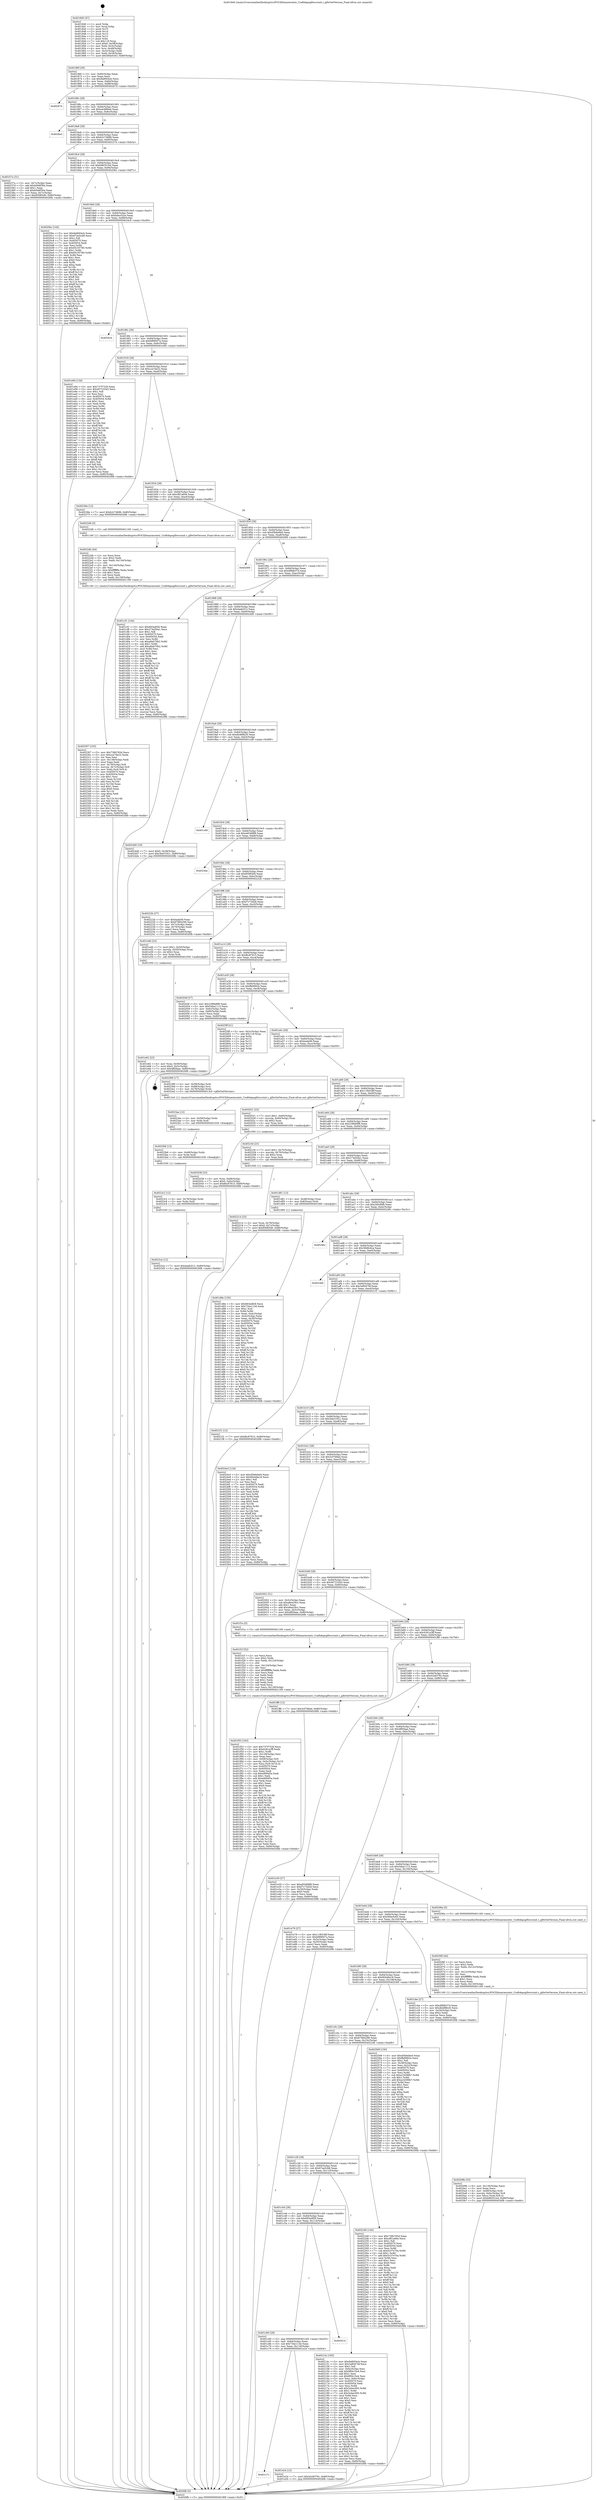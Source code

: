 digraph "0x401840" {
  label = "0x401840 (/mnt/c/Users/mathe/Desktop/tcc/POCII/binaries/extr_Craftdepsglfwsrcinit.c_glfwGetVersion_Final-ollvm.out::main(0))"
  labelloc = "t"
  node[shape=record]

  Entry [label="",width=0.3,height=0.3,shape=circle,fillcolor=black,style=filled]
  "0x40186f" [label="{
     0x40186f [29]\l
     | [instrs]\l
     &nbsp;&nbsp;0x40186f \<+3\>: mov -0x80(%rbp),%eax\l
     &nbsp;&nbsp;0x401872 \<+2\>: mov %eax,%ecx\l
     &nbsp;&nbsp;0x401874 \<+6\>: sub $0x9a8004cb,%ecx\l
     &nbsp;&nbsp;0x40187a \<+6\>: mov %eax,-0x84(%rbp)\l
     &nbsp;&nbsp;0x401880 \<+6\>: mov %ecx,-0x88(%rbp)\l
     &nbsp;&nbsp;0x401886 \<+6\>: je 000000000040267d \<main+0xe3d\>\l
  }"]
  "0x40267d" [label="{
     0x40267d\l
  }", style=dashed]
  "0x40188c" [label="{
     0x40188c [28]\l
     | [instrs]\l
     &nbsp;&nbsp;0x40188c \<+5\>: jmp 0000000000401891 \<main+0x51\>\l
     &nbsp;&nbsp;0x401891 \<+6\>: mov -0x84(%rbp),%eax\l
     &nbsp;&nbsp;0x401897 \<+5\>: sub $0xa4c886a4,%eax\l
     &nbsp;&nbsp;0x40189c \<+6\>: mov %eax,-0x8c(%rbp)\l
     &nbsp;&nbsp;0x4018a2 \<+6\>: je 00000000004026e3 \<main+0xea3\>\l
  }"]
  Exit [label="",width=0.3,height=0.3,shape=circle,fillcolor=black,style=filled,peripheries=2]
  "0x4026e3" [label="{
     0x4026e3\l
  }", style=dashed]
  "0x4018a8" [label="{
     0x4018a8 [28]\l
     | [instrs]\l
     &nbsp;&nbsp;0x4018a8 \<+5\>: jmp 00000000004018ad \<main+0x6d\>\l
     &nbsp;&nbsp;0x4018ad \<+6\>: mov -0x84(%rbp),%eax\l
     &nbsp;&nbsp;0x4018b3 \<+5\>: sub $0xb2c74686,%eax\l
     &nbsp;&nbsp;0x4018b8 \<+6\>: mov %eax,-0x90(%rbp)\l
     &nbsp;&nbsp;0x4018be \<+6\>: je 000000000040237a \<main+0xb3a\>\l
  }"]
  "0x4023ce" [label="{
     0x4023ce [12]\l
     | [instrs]\l
     &nbsp;&nbsp;0x4023ce \<+7\>: movl $0xdaafc012,-0x80(%rbp)\l
     &nbsp;&nbsp;0x4023d5 \<+5\>: jmp 00000000004026fb \<main+0xebb\>\l
  }"]
  "0x40237a" [label="{
     0x40237a [31]\l
     | [instrs]\l
     &nbsp;&nbsp;0x40237a \<+3\>: mov -0x7c(%rbp),%eax\l
     &nbsp;&nbsp;0x40237d \<+5\>: add $0xb948f30a,%eax\l
     &nbsp;&nbsp;0x402382 \<+3\>: add $0x1,%eax\l
     &nbsp;&nbsp;0x402385 \<+5\>: sub $0xb948f30a,%eax\l
     &nbsp;&nbsp;0x40238a \<+3\>: mov %eax,-0x7c(%rbp)\l
     &nbsp;&nbsp;0x40238d \<+7\>: movl $0xf05f65d0,-0x80(%rbp)\l
     &nbsp;&nbsp;0x402394 \<+5\>: jmp 00000000004026fb \<main+0xebb\>\l
  }"]
  "0x4018c4" [label="{
     0x4018c4 [28]\l
     | [instrs]\l
     &nbsp;&nbsp;0x4018c4 \<+5\>: jmp 00000000004018c9 \<main+0x89\>\l
     &nbsp;&nbsp;0x4018c9 \<+6\>: mov -0x84(%rbp),%eax\l
     &nbsp;&nbsp;0x4018cf \<+5\>: sub $0xb96551b4,%eax\l
     &nbsp;&nbsp;0x4018d4 \<+6\>: mov %eax,-0x94(%rbp)\l
     &nbsp;&nbsp;0x4018da \<+6\>: je 00000000004020bc \<main+0x87c\>\l
  }"]
  "0x4023c2" [label="{
     0x4023c2 [12]\l
     | [instrs]\l
     &nbsp;&nbsp;0x4023c2 \<+4\>: mov -0x78(%rbp),%rdx\l
     &nbsp;&nbsp;0x4023c6 \<+3\>: mov %rdx,%rdi\l
     &nbsp;&nbsp;0x4023c9 \<+5\>: call 0000000000401030 \<free@plt\>\l
     | [calls]\l
     &nbsp;&nbsp;0x401030 \{1\} (unknown)\l
  }"]
  "0x4020bc" [label="{
     0x4020bc [144]\l
     | [instrs]\l
     &nbsp;&nbsp;0x4020bc \<+5\>: mov $0x9a8004cb,%eax\l
     &nbsp;&nbsp;0x4020c1 \<+5\>: mov $0x67ae5cb8,%ecx\l
     &nbsp;&nbsp;0x4020c6 \<+2\>: mov $0x1,%dl\l
     &nbsp;&nbsp;0x4020c8 \<+7\>: mov 0x405070,%esi\l
     &nbsp;&nbsp;0x4020cf \<+7\>: mov 0x405054,%edi\l
     &nbsp;&nbsp;0x4020d6 \<+3\>: mov %esi,%r8d\l
     &nbsp;&nbsp;0x4020d9 \<+7\>: sub $0x65c35780,%r8d\l
     &nbsp;&nbsp;0x4020e0 \<+4\>: sub $0x1,%r8d\l
     &nbsp;&nbsp;0x4020e4 \<+7\>: add $0x65c35780,%r8d\l
     &nbsp;&nbsp;0x4020eb \<+4\>: imul %r8d,%esi\l
     &nbsp;&nbsp;0x4020ef \<+3\>: and $0x1,%esi\l
     &nbsp;&nbsp;0x4020f2 \<+3\>: cmp $0x0,%esi\l
     &nbsp;&nbsp;0x4020f5 \<+4\>: sete %r9b\l
     &nbsp;&nbsp;0x4020f9 \<+3\>: cmp $0xa,%edi\l
     &nbsp;&nbsp;0x4020fc \<+4\>: setl %r10b\l
     &nbsp;&nbsp;0x402100 \<+3\>: mov %r9b,%r11b\l
     &nbsp;&nbsp;0x402103 \<+4\>: xor $0xff,%r11b\l
     &nbsp;&nbsp;0x402107 \<+3\>: mov %r10b,%bl\l
     &nbsp;&nbsp;0x40210a \<+3\>: xor $0xff,%bl\l
     &nbsp;&nbsp;0x40210d \<+3\>: xor $0x1,%dl\l
     &nbsp;&nbsp;0x402110 \<+3\>: mov %r11b,%r14b\l
     &nbsp;&nbsp;0x402113 \<+4\>: and $0xff,%r14b\l
     &nbsp;&nbsp;0x402117 \<+3\>: and %dl,%r9b\l
     &nbsp;&nbsp;0x40211a \<+3\>: mov %bl,%r15b\l
     &nbsp;&nbsp;0x40211d \<+4\>: and $0xff,%r15b\l
     &nbsp;&nbsp;0x402121 \<+3\>: and %dl,%r10b\l
     &nbsp;&nbsp;0x402124 \<+3\>: or %r9b,%r14b\l
     &nbsp;&nbsp;0x402127 \<+3\>: or %r10b,%r15b\l
     &nbsp;&nbsp;0x40212a \<+3\>: xor %r15b,%r14b\l
     &nbsp;&nbsp;0x40212d \<+3\>: or %bl,%r11b\l
     &nbsp;&nbsp;0x402130 \<+4\>: xor $0xff,%r11b\l
     &nbsp;&nbsp;0x402134 \<+3\>: or $0x1,%dl\l
     &nbsp;&nbsp;0x402137 \<+3\>: and %dl,%r11b\l
     &nbsp;&nbsp;0x40213a \<+3\>: or %r11b,%r14b\l
     &nbsp;&nbsp;0x40213d \<+4\>: test $0x1,%r14b\l
     &nbsp;&nbsp;0x402141 \<+3\>: cmovne %ecx,%eax\l
     &nbsp;&nbsp;0x402144 \<+3\>: mov %eax,-0x80(%rbp)\l
     &nbsp;&nbsp;0x402147 \<+5\>: jmp 00000000004026fb \<main+0xebb\>\l
  }"]
  "0x4018e0" [label="{
     0x4018e0 [28]\l
     | [instrs]\l
     &nbsp;&nbsp;0x4018e0 \<+5\>: jmp 00000000004018e5 \<main+0xa5\>\l
     &nbsp;&nbsp;0x4018e5 \<+6\>: mov -0x84(%rbp),%eax\l
     &nbsp;&nbsp;0x4018eb \<+5\>: sub $0xbdec02ce,%eax\l
     &nbsp;&nbsp;0x4018f0 \<+6\>: mov %eax,-0x98(%rbp)\l
     &nbsp;&nbsp;0x4018f6 \<+6\>: je 00000000004024c4 \<main+0xc84\>\l
  }"]
  "0x4023b6" [label="{
     0x4023b6 [12]\l
     | [instrs]\l
     &nbsp;&nbsp;0x4023b6 \<+4\>: mov -0x68(%rbp),%rdx\l
     &nbsp;&nbsp;0x4023ba \<+3\>: mov %rdx,%rdi\l
     &nbsp;&nbsp;0x4023bd \<+5\>: call 0000000000401030 \<free@plt\>\l
     | [calls]\l
     &nbsp;&nbsp;0x401030 \{1\} (unknown)\l
  }"]
  "0x4024c4" [label="{
     0x4024c4\l
  }", style=dashed]
  "0x4018fc" [label="{
     0x4018fc [28]\l
     | [instrs]\l
     &nbsp;&nbsp;0x4018fc \<+5\>: jmp 0000000000401901 \<main+0xc1\>\l
     &nbsp;&nbsp;0x401901 \<+6\>: mov -0x84(%rbp),%eax\l
     &nbsp;&nbsp;0x401907 \<+5\>: sub $0xbf99007a,%eax\l
     &nbsp;&nbsp;0x40190c \<+6\>: mov %eax,-0x9c(%rbp)\l
     &nbsp;&nbsp;0x401912 \<+6\>: je 0000000000401e94 \<main+0x654\>\l
  }"]
  "0x4023aa" [label="{
     0x4023aa [12]\l
     | [instrs]\l
     &nbsp;&nbsp;0x4023aa \<+4\>: mov -0x58(%rbp),%rdx\l
     &nbsp;&nbsp;0x4023ae \<+3\>: mov %rdx,%rdi\l
     &nbsp;&nbsp;0x4023b1 \<+5\>: call 0000000000401030 \<free@plt\>\l
     | [calls]\l
     &nbsp;&nbsp;0x401030 \{1\} (unknown)\l
  }"]
  "0x401e94" [label="{
     0x401e94 [134]\l
     | [instrs]\l
     &nbsp;&nbsp;0x401e94 \<+5\>: mov $0x737f7329,%eax\l
     &nbsp;&nbsp;0x401e99 \<+5\>: mov $0x40723343,%ecx\l
     &nbsp;&nbsp;0x401e9e \<+2\>: mov $0x1,%dl\l
     &nbsp;&nbsp;0x401ea0 \<+2\>: xor %esi,%esi\l
     &nbsp;&nbsp;0x401ea2 \<+7\>: mov 0x405070,%edi\l
     &nbsp;&nbsp;0x401ea9 \<+8\>: mov 0x405054,%r8d\l
     &nbsp;&nbsp;0x401eb1 \<+3\>: sub $0x1,%esi\l
     &nbsp;&nbsp;0x401eb4 \<+3\>: mov %edi,%r9d\l
     &nbsp;&nbsp;0x401eb7 \<+3\>: add %esi,%r9d\l
     &nbsp;&nbsp;0x401eba \<+4\>: imul %r9d,%edi\l
     &nbsp;&nbsp;0x401ebe \<+3\>: and $0x1,%edi\l
     &nbsp;&nbsp;0x401ec1 \<+3\>: cmp $0x0,%edi\l
     &nbsp;&nbsp;0x401ec4 \<+4\>: sete %r10b\l
     &nbsp;&nbsp;0x401ec8 \<+4\>: cmp $0xa,%r8d\l
     &nbsp;&nbsp;0x401ecc \<+4\>: setl %r11b\l
     &nbsp;&nbsp;0x401ed0 \<+3\>: mov %r10b,%bl\l
     &nbsp;&nbsp;0x401ed3 \<+3\>: xor $0xff,%bl\l
     &nbsp;&nbsp;0x401ed6 \<+3\>: mov %r11b,%r14b\l
     &nbsp;&nbsp;0x401ed9 \<+4\>: xor $0xff,%r14b\l
     &nbsp;&nbsp;0x401edd \<+3\>: xor $0x1,%dl\l
     &nbsp;&nbsp;0x401ee0 \<+3\>: mov %bl,%r15b\l
     &nbsp;&nbsp;0x401ee3 \<+4\>: and $0xff,%r15b\l
     &nbsp;&nbsp;0x401ee7 \<+3\>: and %dl,%r10b\l
     &nbsp;&nbsp;0x401eea \<+3\>: mov %r14b,%r12b\l
     &nbsp;&nbsp;0x401eed \<+4\>: and $0xff,%r12b\l
     &nbsp;&nbsp;0x401ef1 \<+3\>: and %dl,%r11b\l
     &nbsp;&nbsp;0x401ef4 \<+3\>: or %r10b,%r15b\l
     &nbsp;&nbsp;0x401ef7 \<+3\>: or %r11b,%r12b\l
     &nbsp;&nbsp;0x401efa \<+3\>: xor %r12b,%r15b\l
     &nbsp;&nbsp;0x401efd \<+3\>: or %r14b,%bl\l
     &nbsp;&nbsp;0x401f00 \<+3\>: xor $0xff,%bl\l
     &nbsp;&nbsp;0x401f03 \<+3\>: or $0x1,%dl\l
     &nbsp;&nbsp;0x401f06 \<+2\>: and %dl,%bl\l
     &nbsp;&nbsp;0x401f08 \<+3\>: or %bl,%r15b\l
     &nbsp;&nbsp;0x401f0b \<+4\>: test $0x1,%r15b\l
     &nbsp;&nbsp;0x401f0f \<+3\>: cmovne %ecx,%eax\l
     &nbsp;&nbsp;0x401f12 \<+3\>: mov %eax,-0x80(%rbp)\l
     &nbsp;&nbsp;0x401f15 \<+5\>: jmp 00000000004026fb \<main+0xebb\>\l
  }"]
  "0x401918" [label="{
     0x401918 [28]\l
     | [instrs]\l
     &nbsp;&nbsp;0x401918 \<+5\>: jmp 000000000040191d \<main+0xdd\>\l
     &nbsp;&nbsp;0x40191d \<+6\>: mov -0x84(%rbp),%eax\l
     &nbsp;&nbsp;0x401923 \<+5\>: sub $0xcca7de22,%eax\l
     &nbsp;&nbsp;0x401928 \<+6\>: mov %eax,-0xa0(%rbp)\l
     &nbsp;&nbsp;0x40192e \<+6\>: je 000000000040236e \<main+0xb2e\>\l
  }"]
  "0x402307" [label="{
     0x402307 [103]\l
     | [instrs]\l
     &nbsp;&nbsp;0x402307 \<+5\>: mov $0x738b765d,%ecx\l
     &nbsp;&nbsp;0x40230c \<+5\>: mov $0xcca7de22,%edx\l
     &nbsp;&nbsp;0x402311 \<+2\>: xor %esi,%esi\l
     &nbsp;&nbsp;0x402313 \<+6\>: mov -0x138(%rbp),%edi\l
     &nbsp;&nbsp;0x402319 \<+3\>: imul %eax,%edi\l
     &nbsp;&nbsp;0x40231c \<+4\>: mov -0x78(%rbp),%r8\l
     &nbsp;&nbsp;0x402320 \<+4\>: movslq -0x7c(%rbp),%r9\l
     &nbsp;&nbsp;0x402324 \<+4\>: mov %edi,(%r8,%r9,4)\l
     &nbsp;&nbsp;0x402328 \<+7\>: mov 0x405070,%eax\l
     &nbsp;&nbsp;0x40232f \<+7\>: mov 0x405054,%edi\l
     &nbsp;&nbsp;0x402336 \<+3\>: sub $0x1,%esi\l
     &nbsp;&nbsp;0x402339 \<+3\>: mov %eax,%r10d\l
     &nbsp;&nbsp;0x40233c \<+3\>: add %esi,%r10d\l
     &nbsp;&nbsp;0x40233f \<+4\>: imul %r10d,%eax\l
     &nbsp;&nbsp;0x402343 \<+3\>: and $0x1,%eax\l
     &nbsp;&nbsp;0x402346 \<+3\>: cmp $0x0,%eax\l
     &nbsp;&nbsp;0x402349 \<+4\>: sete %r11b\l
     &nbsp;&nbsp;0x40234d \<+3\>: cmp $0xa,%edi\l
     &nbsp;&nbsp;0x402350 \<+3\>: setl %bl\l
     &nbsp;&nbsp;0x402353 \<+3\>: mov %r11b,%r14b\l
     &nbsp;&nbsp;0x402356 \<+3\>: and %bl,%r14b\l
     &nbsp;&nbsp;0x402359 \<+3\>: xor %bl,%r11b\l
     &nbsp;&nbsp;0x40235c \<+3\>: or %r11b,%r14b\l
     &nbsp;&nbsp;0x40235f \<+4\>: test $0x1,%r14b\l
     &nbsp;&nbsp;0x402363 \<+3\>: cmovne %edx,%ecx\l
     &nbsp;&nbsp;0x402366 \<+3\>: mov %ecx,-0x80(%rbp)\l
     &nbsp;&nbsp;0x402369 \<+5\>: jmp 00000000004026fb \<main+0xebb\>\l
  }"]
  "0x40236e" [label="{
     0x40236e [12]\l
     | [instrs]\l
     &nbsp;&nbsp;0x40236e \<+7\>: movl $0xb2c74686,-0x80(%rbp)\l
     &nbsp;&nbsp;0x402375 \<+5\>: jmp 00000000004026fb \<main+0xebb\>\l
  }"]
  "0x401934" [label="{
     0x401934 [28]\l
     | [instrs]\l
     &nbsp;&nbsp;0x401934 \<+5\>: jmp 0000000000401939 \<main+0xf9\>\l
     &nbsp;&nbsp;0x401939 \<+6\>: mov -0x84(%rbp),%eax\l
     &nbsp;&nbsp;0x40193f \<+5\>: sub $0xcf81e80e,%eax\l
     &nbsp;&nbsp;0x401944 \<+6\>: mov %eax,-0xa4(%rbp)\l
     &nbsp;&nbsp;0x40194a \<+6\>: je 00000000004022d6 \<main+0xa96\>\l
  }"]
  "0x4022db" [label="{
     0x4022db [44]\l
     | [instrs]\l
     &nbsp;&nbsp;0x4022db \<+2\>: xor %ecx,%ecx\l
     &nbsp;&nbsp;0x4022dd \<+5\>: mov $0x2,%edx\l
     &nbsp;&nbsp;0x4022e2 \<+6\>: mov %edx,-0x134(%rbp)\l
     &nbsp;&nbsp;0x4022e8 \<+1\>: cltd\l
     &nbsp;&nbsp;0x4022e9 \<+6\>: mov -0x134(%rbp),%esi\l
     &nbsp;&nbsp;0x4022ef \<+2\>: idiv %esi\l
     &nbsp;&nbsp;0x4022f1 \<+6\>: imul $0xfffffffe,%edx,%edx\l
     &nbsp;&nbsp;0x4022f7 \<+3\>: sub $0x1,%ecx\l
     &nbsp;&nbsp;0x4022fa \<+2\>: sub %ecx,%edx\l
     &nbsp;&nbsp;0x4022fc \<+6\>: mov %edx,-0x138(%rbp)\l
     &nbsp;&nbsp;0x402302 \<+5\>: call 0000000000401160 \<next_i\>\l
     | [calls]\l
     &nbsp;&nbsp;0x401160 \{1\} (/mnt/c/Users/mathe/Desktop/tcc/POCII/binaries/extr_Craftdepsglfwsrcinit.c_glfwGetVersion_Final-ollvm.out::next_i)\l
  }"]
  "0x4022d6" [label="{
     0x4022d6 [5]\l
     | [instrs]\l
     &nbsp;&nbsp;0x4022d6 \<+5\>: call 0000000000401160 \<next_i\>\l
     | [calls]\l
     &nbsp;&nbsp;0x401160 \{1\} (/mnt/c/Users/mathe/Desktop/tcc/POCII/binaries/extr_Craftdepsglfwsrcinit.c_glfwGetVersion_Final-ollvm.out::next_i)\l
  }"]
  "0x401950" [label="{
     0x401950 [28]\l
     | [instrs]\l
     &nbsp;&nbsp;0x401950 \<+5\>: jmp 0000000000401955 \<main+0x115\>\l
     &nbsp;&nbsp;0x401955 \<+6\>: mov -0x84(%rbp),%eax\l
     &nbsp;&nbsp;0x40195b \<+5\>: sub $0xd5b6d4e0,%eax\l
     &nbsp;&nbsp;0x401960 \<+6\>: mov %eax,-0xa8(%rbp)\l
     &nbsp;&nbsp;0x401966 \<+6\>: je 00000000004026f4 \<main+0xeb4\>\l
  }"]
  "0x402214" [label="{
     0x402214 [23]\l
     | [instrs]\l
     &nbsp;&nbsp;0x402214 \<+4\>: mov %rax,-0x78(%rbp)\l
     &nbsp;&nbsp;0x402218 \<+7\>: movl $0x0,-0x7c(%rbp)\l
     &nbsp;&nbsp;0x40221f \<+7\>: movl $0xf05f65d0,-0x80(%rbp)\l
     &nbsp;&nbsp;0x402226 \<+5\>: jmp 00000000004026fb \<main+0xebb\>\l
  }"]
  "0x4026f4" [label="{
     0x4026f4\l
  }", style=dashed]
  "0x40196c" [label="{
     0x40196c [28]\l
     | [instrs]\l
     &nbsp;&nbsp;0x40196c \<+5\>: jmp 0000000000401971 \<main+0x131\>\l
     &nbsp;&nbsp;0x401971 \<+6\>: mov -0x84(%rbp),%eax\l
     &nbsp;&nbsp;0x401977 \<+5\>: sub $0xd9fdb37d,%eax\l
     &nbsp;&nbsp;0x40197c \<+6\>: mov %eax,-0xac(%rbp)\l
     &nbsp;&nbsp;0x401982 \<+6\>: je 0000000000401cf1 \<main+0x4b1\>\l
  }"]
  "0x40209b" [label="{
     0x40209b [33]\l
     | [instrs]\l
     &nbsp;&nbsp;0x40209b \<+6\>: mov -0x130(%rbp),%ecx\l
     &nbsp;&nbsp;0x4020a1 \<+3\>: imul %eax,%ecx\l
     &nbsp;&nbsp;0x4020a4 \<+4\>: mov -0x68(%rbp),%rdi\l
     &nbsp;&nbsp;0x4020a8 \<+4\>: movslq -0x6c(%rbp),%r8\l
     &nbsp;&nbsp;0x4020ac \<+4\>: mov %ecx,(%rdi,%r8,4)\l
     &nbsp;&nbsp;0x4020b0 \<+7\>: movl $0xb96551b4,-0x80(%rbp)\l
     &nbsp;&nbsp;0x4020b7 \<+5\>: jmp 00000000004026fb \<main+0xebb\>\l
  }"]
  "0x401cf1" [label="{
     0x401cf1 [144]\l
     | [instrs]\l
     &nbsp;&nbsp;0x401cf1 \<+5\>: mov $0x683edf28,%eax\l
     &nbsp;&nbsp;0x401cf6 \<+5\>: mov $0x274d30a1,%ecx\l
     &nbsp;&nbsp;0x401cfb \<+2\>: mov $0x1,%dl\l
     &nbsp;&nbsp;0x401cfd \<+7\>: mov 0x405070,%esi\l
     &nbsp;&nbsp;0x401d04 \<+7\>: mov 0x405054,%edi\l
     &nbsp;&nbsp;0x401d0b \<+3\>: mov %esi,%r8d\l
     &nbsp;&nbsp;0x401d0e \<+7\>: sub $0xa6eb70b2,%r8d\l
     &nbsp;&nbsp;0x401d15 \<+4\>: sub $0x1,%r8d\l
     &nbsp;&nbsp;0x401d19 \<+7\>: add $0xa6eb70b2,%r8d\l
     &nbsp;&nbsp;0x401d20 \<+4\>: imul %r8d,%esi\l
     &nbsp;&nbsp;0x401d24 \<+3\>: and $0x1,%esi\l
     &nbsp;&nbsp;0x401d27 \<+3\>: cmp $0x0,%esi\l
     &nbsp;&nbsp;0x401d2a \<+4\>: sete %r9b\l
     &nbsp;&nbsp;0x401d2e \<+3\>: cmp $0xa,%edi\l
     &nbsp;&nbsp;0x401d31 \<+4\>: setl %r10b\l
     &nbsp;&nbsp;0x401d35 \<+3\>: mov %r9b,%r11b\l
     &nbsp;&nbsp;0x401d38 \<+4\>: xor $0xff,%r11b\l
     &nbsp;&nbsp;0x401d3c \<+3\>: mov %r10b,%bl\l
     &nbsp;&nbsp;0x401d3f \<+3\>: xor $0xff,%bl\l
     &nbsp;&nbsp;0x401d42 \<+3\>: xor $0x1,%dl\l
     &nbsp;&nbsp;0x401d45 \<+3\>: mov %r11b,%r14b\l
     &nbsp;&nbsp;0x401d48 \<+4\>: and $0xff,%r14b\l
     &nbsp;&nbsp;0x401d4c \<+3\>: and %dl,%r9b\l
     &nbsp;&nbsp;0x401d4f \<+3\>: mov %bl,%r15b\l
     &nbsp;&nbsp;0x401d52 \<+4\>: and $0xff,%r15b\l
     &nbsp;&nbsp;0x401d56 \<+3\>: and %dl,%r10b\l
     &nbsp;&nbsp;0x401d59 \<+3\>: or %r9b,%r14b\l
     &nbsp;&nbsp;0x401d5c \<+3\>: or %r10b,%r15b\l
     &nbsp;&nbsp;0x401d5f \<+3\>: xor %r15b,%r14b\l
     &nbsp;&nbsp;0x401d62 \<+3\>: or %bl,%r11b\l
     &nbsp;&nbsp;0x401d65 \<+4\>: xor $0xff,%r11b\l
     &nbsp;&nbsp;0x401d69 \<+3\>: or $0x1,%dl\l
     &nbsp;&nbsp;0x401d6c \<+3\>: and %dl,%r11b\l
     &nbsp;&nbsp;0x401d6f \<+3\>: or %r11b,%r14b\l
     &nbsp;&nbsp;0x401d72 \<+4\>: test $0x1,%r14b\l
     &nbsp;&nbsp;0x401d76 \<+3\>: cmovne %ecx,%eax\l
     &nbsp;&nbsp;0x401d79 \<+3\>: mov %eax,-0x80(%rbp)\l
     &nbsp;&nbsp;0x401d7c \<+5\>: jmp 00000000004026fb \<main+0xebb\>\l
  }"]
  "0x401988" [label="{
     0x401988 [28]\l
     | [instrs]\l
     &nbsp;&nbsp;0x401988 \<+5\>: jmp 000000000040198d \<main+0x14d\>\l
     &nbsp;&nbsp;0x40198d \<+6\>: mov -0x84(%rbp),%eax\l
     &nbsp;&nbsp;0x401993 \<+5\>: sub $0xdaafc012,%eax\l
     &nbsp;&nbsp;0x401998 \<+6\>: mov %eax,-0xb0(%rbp)\l
     &nbsp;&nbsp;0x40199e \<+6\>: je 00000000004024d0 \<main+0xc90\>\l
  }"]
  "0x40206f" [label="{
     0x40206f [44]\l
     | [instrs]\l
     &nbsp;&nbsp;0x40206f \<+2\>: xor %ecx,%ecx\l
     &nbsp;&nbsp;0x402071 \<+5\>: mov $0x2,%edx\l
     &nbsp;&nbsp;0x402076 \<+6\>: mov %edx,-0x12c(%rbp)\l
     &nbsp;&nbsp;0x40207c \<+1\>: cltd\l
     &nbsp;&nbsp;0x40207d \<+6\>: mov -0x12c(%rbp),%esi\l
     &nbsp;&nbsp;0x402083 \<+2\>: idiv %esi\l
     &nbsp;&nbsp;0x402085 \<+6\>: imul $0xfffffffe,%edx,%edx\l
     &nbsp;&nbsp;0x40208b \<+3\>: sub $0x1,%ecx\l
     &nbsp;&nbsp;0x40208e \<+2\>: sub %ecx,%edx\l
     &nbsp;&nbsp;0x402090 \<+6\>: mov %edx,-0x130(%rbp)\l
     &nbsp;&nbsp;0x402096 \<+5\>: call 0000000000401160 \<next_i\>\l
     | [calls]\l
     &nbsp;&nbsp;0x401160 \{1\} (/mnt/c/Users/mathe/Desktop/tcc/POCII/binaries/extr_Craftdepsglfwsrcinit.c_glfwGetVersion_Final-ollvm.out::next_i)\l
  }"]
  "0x4024d0" [label="{
     0x4024d0 [19]\l
     | [instrs]\l
     &nbsp;&nbsp;0x4024d0 \<+7\>: movl $0x0,-0x38(%rbp)\l
     &nbsp;&nbsp;0x4024d7 \<+7\>: movl $0x3be51921,-0x80(%rbp)\l
     &nbsp;&nbsp;0x4024de \<+5\>: jmp 00000000004026fb \<main+0xebb\>\l
  }"]
  "0x4019a4" [label="{
     0x4019a4 [28]\l
     | [instrs]\l
     &nbsp;&nbsp;0x4019a4 \<+5\>: jmp 00000000004019a9 \<main+0x169\>\l
     &nbsp;&nbsp;0x4019a9 \<+6\>: mov -0x84(%rbp),%eax\l
     &nbsp;&nbsp;0x4019af \<+5\>: sub $0xdb488b20,%eax\l
     &nbsp;&nbsp;0x4019b4 \<+6\>: mov %eax,-0xb4(%rbp)\l
     &nbsp;&nbsp;0x4019ba \<+6\>: je 0000000000401cd9 \<main+0x499\>\l
  }"]
  "0x402038" [label="{
     0x402038 [23]\l
     | [instrs]\l
     &nbsp;&nbsp;0x402038 \<+4\>: mov %rax,-0x68(%rbp)\l
     &nbsp;&nbsp;0x40203c \<+7\>: movl $0x0,-0x6c(%rbp)\l
     &nbsp;&nbsp;0x402043 \<+7\>: movl $0xfbc87815,-0x80(%rbp)\l
     &nbsp;&nbsp;0x40204a \<+5\>: jmp 00000000004026fb \<main+0xebb\>\l
  }"]
  "0x401cd9" [label="{
     0x401cd9\l
  }", style=dashed]
  "0x4019c0" [label="{
     0x4019c0 [28]\l
     | [instrs]\l
     &nbsp;&nbsp;0x4019c0 \<+5\>: jmp 00000000004019c5 \<main+0x185\>\l
     &nbsp;&nbsp;0x4019c5 \<+6\>: mov -0x84(%rbp),%eax\l
     &nbsp;&nbsp;0x4019cb \<+5\>: sub $0xe65488f9,%eax\l
     &nbsp;&nbsp;0x4019d0 \<+6\>: mov %eax,-0xb8(%rbp)\l
     &nbsp;&nbsp;0x4019d6 \<+6\>: je 00000000004023da \<main+0xb9a\>\l
  }"]
  "0x401f53" [label="{
     0x401f53 [163]\l
     | [instrs]\l
     &nbsp;&nbsp;0x401f53 \<+5\>: mov $0x737f7329,%ecx\l
     &nbsp;&nbsp;0x401f58 \<+5\>: mov $0x4281a3ff,%edx\l
     &nbsp;&nbsp;0x401f5d \<+3\>: mov $0x1,%r8b\l
     &nbsp;&nbsp;0x401f60 \<+6\>: mov -0x128(%rbp),%esi\l
     &nbsp;&nbsp;0x401f66 \<+3\>: imul %eax,%esi\l
     &nbsp;&nbsp;0x401f69 \<+4\>: mov -0x58(%rbp),%r9\l
     &nbsp;&nbsp;0x401f6d \<+4\>: movslq -0x5c(%rbp),%r10\l
     &nbsp;&nbsp;0x401f71 \<+4\>: mov %esi,(%r9,%r10,4)\l
     &nbsp;&nbsp;0x401f75 \<+7\>: mov 0x405070,%eax\l
     &nbsp;&nbsp;0x401f7c \<+7\>: mov 0x405054,%esi\l
     &nbsp;&nbsp;0x401f83 \<+2\>: mov %eax,%edi\l
     &nbsp;&nbsp;0x401f85 \<+6\>: sub $0xe909d5a,%edi\l
     &nbsp;&nbsp;0x401f8b \<+3\>: sub $0x1,%edi\l
     &nbsp;&nbsp;0x401f8e \<+6\>: add $0xe909d5a,%edi\l
     &nbsp;&nbsp;0x401f94 \<+3\>: imul %edi,%eax\l
     &nbsp;&nbsp;0x401f97 \<+3\>: and $0x1,%eax\l
     &nbsp;&nbsp;0x401f9a \<+3\>: cmp $0x0,%eax\l
     &nbsp;&nbsp;0x401f9d \<+4\>: sete %r11b\l
     &nbsp;&nbsp;0x401fa1 \<+3\>: cmp $0xa,%esi\l
     &nbsp;&nbsp;0x401fa4 \<+3\>: setl %bl\l
     &nbsp;&nbsp;0x401fa7 \<+3\>: mov %r11b,%r14b\l
     &nbsp;&nbsp;0x401faa \<+4\>: xor $0xff,%r14b\l
     &nbsp;&nbsp;0x401fae \<+3\>: mov %bl,%r15b\l
     &nbsp;&nbsp;0x401fb1 \<+4\>: xor $0xff,%r15b\l
     &nbsp;&nbsp;0x401fb5 \<+4\>: xor $0x1,%r8b\l
     &nbsp;&nbsp;0x401fb9 \<+3\>: mov %r14b,%r12b\l
     &nbsp;&nbsp;0x401fbc \<+4\>: and $0xff,%r12b\l
     &nbsp;&nbsp;0x401fc0 \<+3\>: and %r8b,%r11b\l
     &nbsp;&nbsp;0x401fc3 \<+3\>: mov %r15b,%r13b\l
     &nbsp;&nbsp;0x401fc6 \<+4\>: and $0xff,%r13b\l
     &nbsp;&nbsp;0x401fca \<+3\>: and %r8b,%bl\l
     &nbsp;&nbsp;0x401fcd \<+3\>: or %r11b,%r12b\l
     &nbsp;&nbsp;0x401fd0 \<+3\>: or %bl,%r13b\l
     &nbsp;&nbsp;0x401fd3 \<+3\>: xor %r13b,%r12b\l
     &nbsp;&nbsp;0x401fd6 \<+3\>: or %r15b,%r14b\l
     &nbsp;&nbsp;0x401fd9 \<+4\>: xor $0xff,%r14b\l
     &nbsp;&nbsp;0x401fdd \<+4\>: or $0x1,%r8b\l
     &nbsp;&nbsp;0x401fe1 \<+3\>: and %r8b,%r14b\l
     &nbsp;&nbsp;0x401fe4 \<+3\>: or %r14b,%r12b\l
     &nbsp;&nbsp;0x401fe7 \<+4\>: test $0x1,%r12b\l
     &nbsp;&nbsp;0x401feb \<+3\>: cmovne %edx,%ecx\l
     &nbsp;&nbsp;0x401fee \<+3\>: mov %ecx,-0x80(%rbp)\l
     &nbsp;&nbsp;0x401ff1 \<+5\>: jmp 00000000004026fb \<main+0xebb\>\l
  }"]
  "0x4023da" [label="{
     0x4023da\l
  }", style=dashed]
  "0x4019dc" [label="{
     0x4019dc [28]\l
     | [instrs]\l
     &nbsp;&nbsp;0x4019dc \<+5\>: jmp 00000000004019e1 \<main+0x1a1\>\l
     &nbsp;&nbsp;0x4019e1 \<+6\>: mov -0x84(%rbp),%eax\l
     &nbsp;&nbsp;0x4019e7 \<+5\>: sub $0xf05f65d0,%eax\l
     &nbsp;&nbsp;0x4019ec \<+6\>: mov %eax,-0xbc(%rbp)\l
     &nbsp;&nbsp;0x4019f2 \<+6\>: je 000000000040222b \<main+0x9eb\>\l
  }"]
  "0x401f1f" [label="{
     0x401f1f [52]\l
     | [instrs]\l
     &nbsp;&nbsp;0x401f1f \<+2\>: xor %ecx,%ecx\l
     &nbsp;&nbsp;0x401f21 \<+5\>: mov $0x2,%edx\l
     &nbsp;&nbsp;0x401f26 \<+6\>: mov %edx,-0x124(%rbp)\l
     &nbsp;&nbsp;0x401f2c \<+1\>: cltd\l
     &nbsp;&nbsp;0x401f2d \<+6\>: mov -0x124(%rbp),%esi\l
     &nbsp;&nbsp;0x401f33 \<+2\>: idiv %esi\l
     &nbsp;&nbsp;0x401f35 \<+6\>: imul $0xfffffffe,%edx,%edx\l
     &nbsp;&nbsp;0x401f3b \<+2\>: mov %ecx,%edi\l
     &nbsp;&nbsp;0x401f3d \<+2\>: sub %edx,%edi\l
     &nbsp;&nbsp;0x401f3f \<+2\>: mov %ecx,%edx\l
     &nbsp;&nbsp;0x401f41 \<+3\>: sub $0x1,%edx\l
     &nbsp;&nbsp;0x401f44 \<+2\>: add %edx,%edi\l
     &nbsp;&nbsp;0x401f46 \<+2\>: sub %edi,%ecx\l
     &nbsp;&nbsp;0x401f48 \<+6\>: mov %ecx,-0x128(%rbp)\l
     &nbsp;&nbsp;0x401f4e \<+5\>: call 0000000000401160 \<next_i\>\l
     | [calls]\l
     &nbsp;&nbsp;0x401160 \{1\} (/mnt/c/Users/mathe/Desktop/tcc/POCII/binaries/extr_Craftdepsglfwsrcinit.c_glfwGetVersion_Final-ollvm.out::next_i)\l
  }"]
  "0x40222b" [label="{
     0x40222b [27]\l
     | [instrs]\l
     &nbsp;&nbsp;0x40222b \<+5\>: mov $0xbada09,%eax\l
     &nbsp;&nbsp;0x402230 \<+5\>: mov $0x67884296,%ecx\l
     &nbsp;&nbsp;0x402235 \<+3\>: mov -0x7c(%rbp),%edx\l
     &nbsp;&nbsp;0x402238 \<+3\>: cmp -0x70(%rbp),%edx\l
     &nbsp;&nbsp;0x40223b \<+3\>: cmovl %ecx,%eax\l
     &nbsp;&nbsp;0x40223e \<+3\>: mov %eax,-0x80(%rbp)\l
     &nbsp;&nbsp;0x402241 \<+5\>: jmp 00000000004026fb \<main+0xebb\>\l
  }"]
  "0x4019f8" [label="{
     0x4019f8 [28]\l
     | [instrs]\l
     &nbsp;&nbsp;0x4019f8 \<+5\>: jmp 00000000004019fd \<main+0x1bd\>\l
     &nbsp;&nbsp;0x4019fd \<+6\>: mov -0x84(%rbp),%eax\l
     &nbsp;&nbsp;0x401a03 \<+5\>: sub $0xf7c73d28,%eax\l
     &nbsp;&nbsp;0x401a08 \<+6\>: mov %eax,-0xc0(%rbp)\l
     &nbsp;&nbsp;0x401a0e \<+6\>: je 0000000000401e4b \<main+0x60b\>\l
  }"]
  "0x401e62" [label="{
     0x401e62 [23]\l
     | [instrs]\l
     &nbsp;&nbsp;0x401e62 \<+4\>: mov %rax,-0x58(%rbp)\l
     &nbsp;&nbsp;0x401e66 \<+7\>: movl $0x0,-0x5c(%rbp)\l
     &nbsp;&nbsp;0x401e6d \<+7\>: movl $0x4ff2faae,-0x80(%rbp)\l
     &nbsp;&nbsp;0x401e74 \<+5\>: jmp 00000000004026fb \<main+0xebb\>\l
  }"]
  "0x401e4b" [label="{
     0x401e4b [23]\l
     | [instrs]\l
     &nbsp;&nbsp;0x401e4b \<+7\>: movl $0x1,-0x50(%rbp)\l
     &nbsp;&nbsp;0x401e52 \<+4\>: movslq -0x50(%rbp),%rax\l
     &nbsp;&nbsp;0x401e56 \<+4\>: shl $0x2,%rax\l
     &nbsp;&nbsp;0x401e5a \<+3\>: mov %rax,%rdi\l
     &nbsp;&nbsp;0x401e5d \<+5\>: call 0000000000401050 \<malloc@plt\>\l
     | [calls]\l
     &nbsp;&nbsp;0x401050 \{1\} (unknown)\l
  }"]
  "0x401a14" [label="{
     0x401a14 [28]\l
     | [instrs]\l
     &nbsp;&nbsp;0x401a14 \<+5\>: jmp 0000000000401a19 \<main+0x1d9\>\l
     &nbsp;&nbsp;0x401a19 \<+6\>: mov -0x84(%rbp),%eax\l
     &nbsp;&nbsp;0x401a1f \<+5\>: sub $0xfbc87815,%eax\l
     &nbsp;&nbsp;0x401a24 \<+6\>: mov %eax,-0xc4(%rbp)\l
     &nbsp;&nbsp;0x401a2a \<+6\>: je 000000000040204f \<main+0x80f\>\l
  }"]
  "0x401c7c" [label="{
     0x401c7c\l
  }", style=dashed]
  "0x40204f" [label="{
     0x40204f [27]\l
     | [instrs]\l
     &nbsp;&nbsp;0x40204f \<+5\>: mov $0x2386b8f8,%eax\l
     &nbsp;&nbsp;0x402054 \<+5\>: mov $0x54ba1113,%ecx\l
     &nbsp;&nbsp;0x402059 \<+3\>: mov -0x6c(%rbp),%edx\l
     &nbsp;&nbsp;0x40205c \<+3\>: cmp -0x60(%rbp),%edx\l
     &nbsp;&nbsp;0x40205f \<+3\>: cmovl %ecx,%eax\l
     &nbsp;&nbsp;0x402062 \<+3\>: mov %eax,-0x80(%rbp)\l
     &nbsp;&nbsp;0x402065 \<+5\>: jmp 00000000004026fb \<main+0xebb\>\l
  }"]
  "0x401a30" [label="{
     0x401a30 [28]\l
     | [instrs]\l
     &nbsp;&nbsp;0x401a30 \<+5\>: jmp 0000000000401a35 \<main+0x1f5\>\l
     &nbsp;&nbsp;0x401a35 \<+6\>: mov -0x84(%rbp),%eax\l
     &nbsp;&nbsp;0x401a3b \<+5\>: sub $0xffa9992e,%eax\l
     &nbsp;&nbsp;0x401a40 \<+6\>: mov %eax,-0xc8(%rbp)\l
     &nbsp;&nbsp;0x401a46 \<+6\>: je 00000000004025ff \<main+0xdbf\>\l
  }"]
  "0x401e24" [label="{
     0x401e24 [12]\l
     | [instrs]\l
     &nbsp;&nbsp;0x401e24 \<+7\>: movl $0x42e8376c,-0x80(%rbp)\l
     &nbsp;&nbsp;0x401e2b \<+5\>: jmp 00000000004026fb \<main+0xebb\>\l
  }"]
  "0x4025ff" [label="{
     0x4025ff [21]\l
     | [instrs]\l
     &nbsp;&nbsp;0x4025ff \<+3\>: mov -0x2c(%rbp),%eax\l
     &nbsp;&nbsp;0x402602 \<+7\>: add $0x118,%rsp\l
     &nbsp;&nbsp;0x402609 \<+1\>: pop %rbx\l
     &nbsp;&nbsp;0x40260a \<+2\>: pop %r12\l
     &nbsp;&nbsp;0x40260c \<+2\>: pop %r13\l
     &nbsp;&nbsp;0x40260e \<+2\>: pop %r14\l
     &nbsp;&nbsp;0x402610 \<+2\>: pop %r15\l
     &nbsp;&nbsp;0x402612 \<+1\>: pop %rbp\l
     &nbsp;&nbsp;0x402613 \<+1\>: ret\l
  }"]
  "0x401a4c" [label="{
     0x401a4c [28]\l
     | [instrs]\l
     &nbsp;&nbsp;0x401a4c \<+5\>: jmp 0000000000401a51 \<main+0x211\>\l
     &nbsp;&nbsp;0x401a51 \<+6\>: mov -0x84(%rbp),%eax\l
     &nbsp;&nbsp;0x401a57 \<+5\>: sub $0xbada09,%eax\l
     &nbsp;&nbsp;0x401a5c \<+6\>: mov %eax,-0xcc(%rbp)\l
     &nbsp;&nbsp;0x401a62 \<+6\>: je 0000000000402399 \<main+0xb59\>\l
  }"]
  "0x401c60" [label="{
     0x401c60 [28]\l
     | [instrs]\l
     &nbsp;&nbsp;0x401c60 \<+5\>: jmp 0000000000401c65 \<main+0x425\>\l
     &nbsp;&nbsp;0x401c65 \<+6\>: mov -0x84(%rbp),%eax\l
     &nbsp;&nbsp;0x401c6b \<+5\>: sub $0x734e113d,%eax\l
     &nbsp;&nbsp;0x401c70 \<+6\>: mov %eax,-0x118(%rbp)\l
     &nbsp;&nbsp;0x401c76 \<+6\>: je 0000000000401e24 \<main+0x5e4\>\l
  }"]
  "0x402399" [label="{
     0x402399 [17]\l
     | [instrs]\l
     &nbsp;&nbsp;0x402399 \<+4\>: mov -0x58(%rbp),%rdi\l
     &nbsp;&nbsp;0x40239d \<+4\>: mov -0x68(%rbp),%rsi\l
     &nbsp;&nbsp;0x4023a1 \<+4\>: mov -0x78(%rbp),%rdx\l
     &nbsp;&nbsp;0x4023a5 \<+5\>: call 00000000004013c0 \<glfwGetVersion\>\l
     | [calls]\l
     &nbsp;&nbsp;0x4013c0 \{1\} (/mnt/c/Users/mathe/Desktop/tcc/POCII/binaries/extr_Craftdepsglfwsrcinit.c_glfwGetVersion_Final-ollvm.out::glfwGetVersion)\l
  }"]
  "0x401a68" [label="{
     0x401a68 [28]\l
     | [instrs]\l
     &nbsp;&nbsp;0x401a68 \<+5\>: jmp 0000000000401a6d \<main+0x22d\>\l
     &nbsp;&nbsp;0x401a6d \<+6\>: mov -0x84(%rbp),%eax\l
     &nbsp;&nbsp;0x401a73 \<+5\>: sub $0x11fb538f,%eax\l
     &nbsp;&nbsp;0x401a78 \<+6\>: mov %eax,-0xd0(%rbp)\l
     &nbsp;&nbsp;0x401a7e \<+6\>: je 0000000000402021 \<main+0x7e1\>\l
  }"]
  "0x402614" [label="{
     0x402614\l
  }", style=dashed]
  "0x402021" [label="{
     0x402021 [23]\l
     | [instrs]\l
     &nbsp;&nbsp;0x402021 \<+7\>: movl $0x1,-0x60(%rbp)\l
     &nbsp;&nbsp;0x402028 \<+4\>: movslq -0x60(%rbp),%rax\l
     &nbsp;&nbsp;0x40202c \<+4\>: shl $0x2,%rax\l
     &nbsp;&nbsp;0x402030 \<+3\>: mov %rax,%rdi\l
     &nbsp;&nbsp;0x402033 \<+5\>: call 0000000000401050 \<malloc@plt\>\l
     | [calls]\l
     &nbsp;&nbsp;0x401050 \{1\} (unknown)\l
  }"]
  "0x401a84" [label="{
     0x401a84 [28]\l
     | [instrs]\l
     &nbsp;&nbsp;0x401a84 \<+5\>: jmp 0000000000401a89 \<main+0x249\>\l
     &nbsp;&nbsp;0x401a89 \<+6\>: mov -0x84(%rbp),%eax\l
     &nbsp;&nbsp;0x401a8f \<+5\>: sub $0x2386b8f8,%eax\l
     &nbsp;&nbsp;0x401a94 \<+6\>: mov %eax,-0xd4(%rbp)\l
     &nbsp;&nbsp;0x401a9a \<+6\>: je 00000000004021fd \<main+0x9bd\>\l
  }"]
  "0x401c44" [label="{
     0x401c44 [28]\l
     | [instrs]\l
     &nbsp;&nbsp;0x401c44 \<+5\>: jmp 0000000000401c49 \<main+0x409\>\l
     &nbsp;&nbsp;0x401c49 \<+6\>: mov -0x84(%rbp),%eax\l
     &nbsp;&nbsp;0x401c4f \<+5\>: sub $0x683edf28,%eax\l
     &nbsp;&nbsp;0x401c54 \<+6\>: mov %eax,-0x114(%rbp)\l
     &nbsp;&nbsp;0x401c5a \<+6\>: je 0000000000402614 \<main+0xdd4\>\l
  }"]
  "0x4021fd" [label="{
     0x4021fd [23]\l
     | [instrs]\l
     &nbsp;&nbsp;0x4021fd \<+7\>: movl $0x1,-0x70(%rbp)\l
     &nbsp;&nbsp;0x402204 \<+4\>: movslq -0x70(%rbp),%rax\l
     &nbsp;&nbsp;0x402208 \<+4\>: shl $0x2,%rax\l
     &nbsp;&nbsp;0x40220c \<+3\>: mov %rax,%rdi\l
     &nbsp;&nbsp;0x40220f \<+5\>: call 0000000000401050 \<malloc@plt\>\l
     | [calls]\l
     &nbsp;&nbsp;0x401050 \{1\} (unknown)\l
  }"]
  "0x401aa0" [label="{
     0x401aa0 [28]\l
     | [instrs]\l
     &nbsp;&nbsp;0x401aa0 \<+5\>: jmp 0000000000401aa5 \<main+0x265\>\l
     &nbsp;&nbsp;0x401aa5 \<+6\>: mov -0x84(%rbp),%eax\l
     &nbsp;&nbsp;0x401aab \<+5\>: sub $0x274d30a1,%eax\l
     &nbsp;&nbsp;0x401ab0 \<+6\>: mov %eax,-0xd8(%rbp)\l
     &nbsp;&nbsp;0x401ab6 \<+6\>: je 0000000000401d81 \<main+0x541\>\l
  }"]
  "0x40214c" [label="{
     0x40214c [165]\l
     | [instrs]\l
     &nbsp;&nbsp;0x40214c \<+5\>: mov $0x9a8004cb,%eax\l
     &nbsp;&nbsp;0x402151 \<+5\>: mov $0x3a8047bf,%ecx\l
     &nbsp;&nbsp;0x402156 \<+2\>: mov $0x1,%dl\l
     &nbsp;&nbsp;0x402158 \<+3\>: mov -0x6c(%rbp),%esi\l
     &nbsp;&nbsp;0x40215b \<+6\>: add $0x9f0b15e4,%esi\l
     &nbsp;&nbsp;0x402161 \<+3\>: add $0x1,%esi\l
     &nbsp;&nbsp;0x402164 \<+6\>: sub $0x9f0b15e4,%esi\l
     &nbsp;&nbsp;0x40216a \<+3\>: mov %esi,-0x6c(%rbp)\l
     &nbsp;&nbsp;0x40216d \<+7\>: mov 0x405070,%esi\l
     &nbsp;&nbsp;0x402174 \<+7\>: mov 0x405054,%edi\l
     &nbsp;&nbsp;0x40217b \<+3\>: mov %esi,%r8d\l
     &nbsp;&nbsp;0x40217e \<+7\>: add $0x3cbec005,%r8d\l
     &nbsp;&nbsp;0x402185 \<+4\>: sub $0x1,%r8d\l
     &nbsp;&nbsp;0x402189 \<+7\>: sub $0x3cbec005,%r8d\l
     &nbsp;&nbsp;0x402190 \<+4\>: imul %r8d,%esi\l
     &nbsp;&nbsp;0x402194 \<+3\>: and $0x1,%esi\l
     &nbsp;&nbsp;0x402197 \<+3\>: cmp $0x0,%esi\l
     &nbsp;&nbsp;0x40219a \<+4\>: sete %r9b\l
     &nbsp;&nbsp;0x40219e \<+3\>: cmp $0xa,%edi\l
     &nbsp;&nbsp;0x4021a1 \<+4\>: setl %r10b\l
     &nbsp;&nbsp;0x4021a5 \<+3\>: mov %r9b,%r11b\l
     &nbsp;&nbsp;0x4021a8 \<+4\>: xor $0xff,%r11b\l
     &nbsp;&nbsp;0x4021ac \<+3\>: mov %r10b,%bl\l
     &nbsp;&nbsp;0x4021af \<+3\>: xor $0xff,%bl\l
     &nbsp;&nbsp;0x4021b2 \<+3\>: xor $0x0,%dl\l
     &nbsp;&nbsp;0x4021b5 \<+3\>: mov %r11b,%r14b\l
     &nbsp;&nbsp;0x4021b8 \<+4\>: and $0x0,%r14b\l
     &nbsp;&nbsp;0x4021bc \<+3\>: and %dl,%r9b\l
     &nbsp;&nbsp;0x4021bf \<+3\>: mov %bl,%r15b\l
     &nbsp;&nbsp;0x4021c2 \<+4\>: and $0x0,%r15b\l
     &nbsp;&nbsp;0x4021c6 \<+3\>: and %dl,%r10b\l
     &nbsp;&nbsp;0x4021c9 \<+3\>: or %r9b,%r14b\l
     &nbsp;&nbsp;0x4021cc \<+3\>: or %r10b,%r15b\l
     &nbsp;&nbsp;0x4021cf \<+3\>: xor %r15b,%r14b\l
     &nbsp;&nbsp;0x4021d2 \<+3\>: or %bl,%r11b\l
     &nbsp;&nbsp;0x4021d5 \<+4\>: xor $0xff,%r11b\l
     &nbsp;&nbsp;0x4021d9 \<+3\>: or $0x0,%dl\l
     &nbsp;&nbsp;0x4021dc \<+3\>: and %dl,%r11b\l
     &nbsp;&nbsp;0x4021df \<+3\>: or %r11b,%r14b\l
     &nbsp;&nbsp;0x4021e2 \<+4\>: test $0x1,%r14b\l
     &nbsp;&nbsp;0x4021e6 \<+3\>: cmovne %ecx,%eax\l
     &nbsp;&nbsp;0x4021e9 \<+3\>: mov %eax,-0x80(%rbp)\l
     &nbsp;&nbsp;0x4021ec \<+5\>: jmp 00000000004026fb \<main+0xebb\>\l
  }"]
  "0x401d81" [label="{
     0x401d81 [13]\l
     | [instrs]\l
     &nbsp;&nbsp;0x401d81 \<+4\>: mov -0x48(%rbp),%rax\l
     &nbsp;&nbsp;0x401d85 \<+4\>: mov 0x8(%rax),%rdi\l
     &nbsp;&nbsp;0x401d89 \<+5\>: call 0000000000401060 \<atoi@plt\>\l
     | [calls]\l
     &nbsp;&nbsp;0x401060 \{1\} (unknown)\l
  }"]
  "0x401abc" [label="{
     0x401abc [28]\l
     | [instrs]\l
     &nbsp;&nbsp;0x401abc \<+5\>: jmp 0000000000401ac1 \<main+0x281\>\l
     &nbsp;&nbsp;0x401ac1 \<+6\>: mov -0x84(%rbp),%eax\l
     &nbsp;&nbsp;0x401ac7 \<+5\>: sub $0x2d0cfbfb,%eax\l
     &nbsp;&nbsp;0x401acc \<+6\>: mov %eax,-0xdc(%rbp)\l
     &nbsp;&nbsp;0x401ad2 \<+6\>: je 000000000040246c \<main+0xc2c\>\l
  }"]
  "0x401c28" [label="{
     0x401c28 [28]\l
     | [instrs]\l
     &nbsp;&nbsp;0x401c28 \<+5\>: jmp 0000000000401c2d \<main+0x3ed\>\l
     &nbsp;&nbsp;0x401c2d \<+6\>: mov -0x84(%rbp),%eax\l
     &nbsp;&nbsp;0x401c33 \<+5\>: sub $0x67ae5cb8,%eax\l
     &nbsp;&nbsp;0x401c38 \<+6\>: mov %eax,-0x110(%rbp)\l
     &nbsp;&nbsp;0x401c3e \<+6\>: je 000000000040214c \<main+0x90c\>\l
  }"]
  "0x40246c" [label="{
     0x40246c\l
  }", style=dashed]
  "0x401ad8" [label="{
     0x401ad8 [28]\l
     | [instrs]\l
     &nbsp;&nbsp;0x401ad8 \<+5\>: jmp 0000000000401add \<main+0x29d\>\l
     &nbsp;&nbsp;0x401add \<+6\>: mov -0x84(%rbp),%eax\l
     &nbsp;&nbsp;0x401ae3 \<+5\>: sub $0x38d8cbca,%eax\l
     &nbsp;&nbsp;0x401ae8 \<+6\>: mov %eax,-0xe0(%rbp)\l
     &nbsp;&nbsp;0x401aee \<+6\>: je 00000000004023e6 \<main+0xba6\>\l
  }"]
  "0x402246" [label="{
     0x402246 [144]\l
     | [instrs]\l
     &nbsp;&nbsp;0x402246 \<+5\>: mov $0x738b765d,%eax\l
     &nbsp;&nbsp;0x40224b \<+5\>: mov $0xcf81e80e,%ecx\l
     &nbsp;&nbsp;0x402250 \<+2\>: mov $0x1,%dl\l
     &nbsp;&nbsp;0x402252 \<+7\>: mov 0x405070,%esi\l
     &nbsp;&nbsp;0x402259 \<+7\>: mov 0x405054,%edi\l
     &nbsp;&nbsp;0x402260 \<+3\>: mov %esi,%r8d\l
     &nbsp;&nbsp;0x402263 \<+7\>: sub $0x5c37e70a,%r8d\l
     &nbsp;&nbsp;0x40226a \<+4\>: sub $0x1,%r8d\l
     &nbsp;&nbsp;0x40226e \<+7\>: add $0x5c37e70a,%r8d\l
     &nbsp;&nbsp;0x402275 \<+4\>: imul %r8d,%esi\l
     &nbsp;&nbsp;0x402279 \<+3\>: and $0x1,%esi\l
     &nbsp;&nbsp;0x40227c \<+3\>: cmp $0x0,%esi\l
     &nbsp;&nbsp;0x40227f \<+4\>: sete %r9b\l
     &nbsp;&nbsp;0x402283 \<+3\>: cmp $0xa,%edi\l
     &nbsp;&nbsp;0x402286 \<+4\>: setl %r10b\l
     &nbsp;&nbsp;0x40228a \<+3\>: mov %r9b,%r11b\l
     &nbsp;&nbsp;0x40228d \<+4\>: xor $0xff,%r11b\l
     &nbsp;&nbsp;0x402291 \<+3\>: mov %r10b,%bl\l
     &nbsp;&nbsp;0x402294 \<+3\>: xor $0xff,%bl\l
     &nbsp;&nbsp;0x402297 \<+3\>: xor $0x0,%dl\l
     &nbsp;&nbsp;0x40229a \<+3\>: mov %r11b,%r14b\l
     &nbsp;&nbsp;0x40229d \<+4\>: and $0x0,%r14b\l
     &nbsp;&nbsp;0x4022a1 \<+3\>: and %dl,%r9b\l
     &nbsp;&nbsp;0x4022a4 \<+3\>: mov %bl,%r15b\l
     &nbsp;&nbsp;0x4022a7 \<+4\>: and $0x0,%r15b\l
     &nbsp;&nbsp;0x4022ab \<+3\>: and %dl,%r10b\l
     &nbsp;&nbsp;0x4022ae \<+3\>: or %r9b,%r14b\l
     &nbsp;&nbsp;0x4022b1 \<+3\>: or %r10b,%r15b\l
     &nbsp;&nbsp;0x4022b4 \<+3\>: xor %r15b,%r14b\l
     &nbsp;&nbsp;0x4022b7 \<+3\>: or %bl,%r11b\l
     &nbsp;&nbsp;0x4022ba \<+4\>: xor $0xff,%r11b\l
     &nbsp;&nbsp;0x4022be \<+3\>: or $0x0,%dl\l
     &nbsp;&nbsp;0x4022c1 \<+3\>: and %dl,%r11b\l
     &nbsp;&nbsp;0x4022c4 \<+3\>: or %r11b,%r14b\l
     &nbsp;&nbsp;0x4022c7 \<+4\>: test $0x1,%r14b\l
     &nbsp;&nbsp;0x4022cb \<+3\>: cmovne %ecx,%eax\l
     &nbsp;&nbsp;0x4022ce \<+3\>: mov %eax,-0x80(%rbp)\l
     &nbsp;&nbsp;0x4022d1 \<+5\>: jmp 00000000004026fb \<main+0xebb\>\l
  }"]
  "0x4023e6" [label="{
     0x4023e6\l
  }", style=dashed]
  "0x401af4" [label="{
     0x401af4 [28]\l
     | [instrs]\l
     &nbsp;&nbsp;0x401af4 \<+5\>: jmp 0000000000401af9 \<main+0x2b9\>\l
     &nbsp;&nbsp;0x401af9 \<+6\>: mov -0x84(%rbp),%eax\l
     &nbsp;&nbsp;0x401aff \<+5\>: sub $0x3a8047bf,%eax\l
     &nbsp;&nbsp;0x401b04 \<+6\>: mov %eax,-0xe4(%rbp)\l
     &nbsp;&nbsp;0x401b0a \<+6\>: je 00000000004021f1 \<main+0x9b1\>\l
  }"]
  "0x401c0c" [label="{
     0x401c0c [28]\l
     | [instrs]\l
     &nbsp;&nbsp;0x401c0c \<+5\>: jmp 0000000000401c11 \<main+0x3d1\>\l
     &nbsp;&nbsp;0x401c11 \<+6\>: mov -0x84(%rbp),%eax\l
     &nbsp;&nbsp;0x401c17 \<+5\>: sub $0x67884296,%eax\l
     &nbsp;&nbsp;0x401c1c \<+6\>: mov %eax,-0x10c(%rbp)\l
     &nbsp;&nbsp;0x401c22 \<+6\>: je 0000000000402246 \<main+0xa06\>\l
  }"]
  "0x4021f1" [label="{
     0x4021f1 [12]\l
     | [instrs]\l
     &nbsp;&nbsp;0x4021f1 \<+7\>: movl $0xfbc87815,-0x80(%rbp)\l
     &nbsp;&nbsp;0x4021f8 \<+5\>: jmp 00000000004026fb \<main+0xebb\>\l
  }"]
  "0x401b10" [label="{
     0x401b10 [28]\l
     | [instrs]\l
     &nbsp;&nbsp;0x401b10 \<+5\>: jmp 0000000000401b15 \<main+0x2d5\>\l
     &nbsp;&nbsp;0x401b15 \<+6\>: mov -0x84(%rbp),%eax\l
     &nbsp;&nbsp;0x401b1b \<+5\>: sub $0x3be51921,%eax\l
     &nbsp;&nbsp;0x401b20 \<+6\>: mov %eax,-0xe8(%rbp)\l
     &nbsp;&nbsp;0x401b26 \<+6\>: je 00000000004024e3 \<main+0xca3\>\l
  }"]
  "0x402569" [label="{
     0x402569 [150]\l
     | [instrs]\l
     &nbsp;&nbsp;0x402569 \<+5\>: mov $0xd5b6d4e0,%eax\l
     &nbsp;&nbsp;0x40256e \<+5\>: mov $0xffa9992e,%ecx\l
     &nbsp;&nbsp;0x402573 \<+2\>: mov $0x1,%dl\l
     &nbsp;&nbsp;0x402575 \<+3\>: mov -0x38(%rbp),%esi\l
     &nbsp;&nbsp;0x402578 \<+3\>: mov %esi,-0x2c(%rbp)\l
     &nbsp;&nbsp;0x40257b \<+7\>: mov 0x405070,%esi\l
     &nbsp;&nbsp;0x402582 \<+7\>: mov 0x405054,%edi\l
     &nbsp;&nbsp;0x402589 \<+3\>: mov %esi,%r8d\l
     &nbsp;&nbsp;0x40258c \<+7\>: sub $0xa1b596b7,%r8d\l
     &nbsp;&nbsp;0x402593 \<+4\>: sub $0x1,%r8d\l
     &nbsp;&nbsp;0x402597 \<+7\>: add $0xa1b596b7,%r8d\l
     &nbsp;&nbsp;0x40259e \<+4\>: imul %r8d,%esi\l
     &nbsp;&nbsp;0x4025a2 \<+3\>: and $0x1,%esi\l
     &nbsp;&nbsp;0x4025a5 \<+3\>: cmp $0x0,%esi\l
     &nbsp;&nbsp;0x4025a8 \<+4\>: sete %r9b\l
     &nbsp;&nbsp;0x4025ac \<+3\>: cmp $0xa,%edi\l
     &nbsp;&nbsp;0x4025af \<+4\>: setl %r10b\l
     &nbsp;&nbsp;0x4025b3 \<+3\>: mov %r9b,%r11b\l
     &nbsp;&nbsp;0x4025b6 \<+4\>: xor $0xff,%r11b\l
     &nbsp;&nbsp;0x4025ba \<+3\>: mov %r10b,%bl\l
     &nbsp;&nbsp;0x4025bd \<+3\>: xor $0xff,%bl\l
     &nbsp;&nbsp;0x4025c0 \<+3\>: xor $0x1,%dl\l
     &nbsp;&nbsp;0x4025c3 \<+3\>: mov %r11b,%r14b\l
     &nbsp;&nbsp;0x4025c6 \<+4\>: and $0xff,%r14b\l
     &nbsp;&nbsp;0x4025ca \<+3\>: and %dl,%r9b\l
     &nbsp;&nbsp;0x4025cd \<+3\>: mov %bl,%r15b\l
     &nbsp;&nbsp;0x4025d0 \<+4\>: and $0xff,%r15b\l
     &nbsp;&nbsp;0x4025d4 \<+3\>: and %dl,%r10b\l
     &nbsp;&nbsp;0x4025d7 \<+3\>: or %r9b,%r14b\l
     &nbsp;&nbsp;0x4025da \<+3\>: or %r10b,%r15b\l
     &nbsp;&nbsp;0x4025dd \<+3\>: xor %r15b,%r14b\l
     &nbsp;&nbsp;0x4025e0 \<+3\>: or %bl,%r11b\l
     &nbsp;&nbsp;0x4025e3 \<+4\>: xor $0xff,%r11b\l
     &nbsp;&nbsp;0x4025e7 \<+3\>: or $0x1,%dl\l
     &nbsp;&nbsp;0x4025ea \<+3\>: and %dl,%r11b\l
     &nbsp;&nbsp;0x4025ed \<+3\>: or %r11b,%r14b\l
     &nbsp;&nbsp;0x4025f0 \<+4\>: test $0x1,%r14b\l
     &nbsp;&nbsp;0x4025f4 \<+3\>: cmovne %ecx,%eax\l
     &nbsp;&nbsp;0x4025f7 \<+3\>: mov %eax,-0x80(%rbp)\l
     &nbsp;&nbsp;0x4025fa \<+5\>: jmp 00000000004026fb \<main+0xebb\>\l
  }"]
  "0x4024e3" [label="{
     0x4024e3 [134]\l
     | [instrs]\l
     &nbsp;&nbsp;0x4024e3 \<+5\>: mov $0xd5b6d4e0,%eax\l
     &nbsp;&nbsp;0x4024e8 \<+5\>: mov $0x66448a18,%ecx\l
     &nbsp;&nbsp;0x4024ed \<+2\>: mov $0x1,%dl\l
     &nbsp;&nbsp;0x4024ef \<+2\>: xor %esi,%esi\l
     &nbsp;&nbsp;0x4024f1 \<+7\>: mov 0x405070,%edi\l
     &nbsp;&nbsp;0x4024f8 \<+8\>: mov 0x405054,%r8d\l
     &nbsp;&nbsp;0x402500 \<+3\>: sub $0x1,%esi\l
     &nbsp;&nbsp;0x402503 \<+3\>: mov %edi,%r9d\l
     &nbsp;&nbsp;0x402506 \<+3\>: add %esi,%r9d\l
     &nbsp;&nbsp;0x402509 \<+4\>: imul %r9d,%edi\l
     &nbsp;&nbsp;0x40250d \<+3\>: and $0x1,%edi\l
     &nbsp;&nbsp;0x402510 \<+3\>: cmp $0x0,%edi\l
     &nbsp;&nbsp;0x402513 \<+4\>: sete %r10b\l
     &nbsp;&nbsp;0x402517 \<+4\>: cmp $0xa,%r8d\l
     &nbsp;&nbsp;0x40251b \<+4\>: setl %r11b\l
     &nbsp;&nbsp;0x40251f \<+3\>: mov %r10b,%bl\l
     &nbsp;&nbsp;0x402522 \<+3\>: xor $0xff,%bl\l
     &nbsp;&nbsp;0x402525 \<+3\>: mov %r11b,%r14b\l
     &nbsp;&nbsp;0x402528 \<+4\>: xor $0xff,%r14b\l
     &nbsp;&nbsp;0x40252c \<+3\>: xor $0x0,%dl\l
     &nbsp;&nbsp;0x40252f \<+3\>: mov %bl,%r15b\l
     &nbsp;&nbsp;0x402532 \<+4\>: and $0x0,%r15b\l
     &nbsp;&nbsp;0x402536 \<+3\>: and %dl,%r10b\l
     &nbsp;&nbsp;0x402539 \<+3\>: mov %r14b,%r12b\l
     &nbsp;&nbsp;0x40253c \<+4\>: and $0x0,%r12b\l
     &nbsp;&nbsp;0x402540 \<+3\>: and %dl,%r11b\l
     &nbsp;&nbsp;0x402543 \<+3\>: or %r10b,%r15b\l
     &nbsp;&nbsp;0x402546 \<+3\>: or %r11b,%r12b\l
     &nbsp;&nbsp;0x402549 \<+3\>: xor %r12b,%r15b\l
     &nbsp;&nbsp;0x40254c \<+3\>: or %r14b,%bl\l
     &nbsp;&nbsp;0x40254f \<+3\>: xor $0xff,%bl\l
     &nbsp;&nbsp;0x402552 \<+3\>: or $0x0,%dl\l
     &nbsp;&nbsp;0x402555 \<+2\>: and %dl,%bl\l
     &nbsp;&nbsp;0x402557 \<+3\>: or %bl,%r15b\l
     &nbsp;&nbsp;0x40255a \<+4\>: test $0x1,%r15b\l
     &nbsp;&nbsp;0x40255e \<+3\>: cmovne %ecx,%eax\l
     &nbsp;&nbsp;0x402561 \<+3\>: mov %eax,-0x80(%rbp)\l
     &nbsp;&nbsp;0x402564 \<+5\>: jmp 00000000004026fb \<main+0xebb\>\l
  }"]
  "0x401b2c" [label="{
     0x401b2c [28]\l
     | [instrs]\l
     &nbsp;&nbsp;0x401b2c \<+5\>: jmp 0000000000401b31 \<main+0x2f1\>\l
     &nbsp;&nbsp;0x401b31 \<+6\>: mov -0x84(%rbp),%eax\l
     &nbsp;&nbsp;0x401b37 \<+5\>: sub $0x3cf768ad,%eax\l
     &nbsp;&nbsp;0x401b3c \<+6\>: mov %eax,-0xec(%rbp)\l
     &nbsp;&nbsp;0x401b42 \<+6\>: je 0000000000402002 \<main+0x7c2\>\l
  }"]
  "0x401d8e" [label="{
     0x401d8e [150]\l
     | [instrs]\l
     &nbsp;&nbsp;0x401d8e \<+5\>: mov $0x683edf28,%ecx\l
     &nbsp;&nbsp;0x401d93 \<+5\>: mov $0x734e113d,%edx\l
     &nbsp;&nbsp;0x401d98 \<+3\>: mov $0x1,%sil\l
     &nbsp;&nbsp;0x401d9b \<+3\>: xor %r8d,%r8d\l
     &nbsp;&nbsp;0x401d9e \<+3\>: mov %eax,-0x4c(%rbp)\l
     &nbsp;&nbsp;0x401da1 \<+3\>: mov -0x4c(%rbp),%eax\l
     &nbsp;&nbsp;0x401da4 \<+3\>: mov %eax,-0x30(%rbp)\l
     &nbsp;&nbsp;0x401da7 \<+7\>: mov 0x405070,%eax\l
     &nbsp;&nbsp;0x401dae \<+8\>: mov 0x405054,%r9d\l
     &nbsp;&nbsp;0x401db6 \<+4\>: sub $0x1,%r8d\l
     &nbsp;&nbsp;0x401dba \<+3\>: mov %eax,%r10d\l
     &nbsp;&nbsp;0x401dbd \<+3\>: add %r8d,%r10d\l
     &nbsp;&nbsp;0x401dc0 \<+4\>: imul %r10d,%eax\l
     &nbsp;&nbsp;0x401dc4 \<+3\>: and $0x1,%eax\l
     &nbsp;&nbsp;0x401dc7 \<+3\>: cmp $0x0,%eax\l
     &nbsp;&nbsp;0x401dca \<+4\>: sete %r11b\l
     &nbsp;&nbsp;0x401dce \<+4\>: cmp $0xa,%r9d\l
     &nbsp;&nbsp;0x401dd2 \<+3\>: setl %bl\l
     &nbsp;&nbsp;0x401dd5 \<+3\>: mov %r11b,%r14b\l
     &nbsp;&nbsp;0x401dd8 \<+4\>: xor $0xff,%r14b\l
     &nbsp;&nbsp;0x401ddc \<+3\>: mov %bl,%r15b\l
     &nbsp;&nbsp;0x401ddf \<+4\>: xor $0xff,%r15b\l
     &nbsp;&nbsp;0x401de3 \<+4\>: xor $0x0,%sil\l
     &nbsp;&nbsp;0x401de7 \<+3\>: mov %r14b,%r12b\l
     &nbsp;&nbsp;0x401dea \<+4\>: and $0x0,%r12b\l
     &nbsp;&nbsp;0x401dee \<+3\>: and %sil,%r11b\l
     &nbsp;&nbsp;0x401df1 \<+3\>: mov %r15b,%r13b\l
     &nbsp;&nbsp;0x401df4 \<+4\>: and $0x0,%r13b\l
     &nbsp;&nbsp;0x401df8 \<+3\>: and %sil,%bl\l
     &nbsp;&nbsp;0x401dfb \<+3\>: or %r11b,%r12b\l
     &nbsp;&nbsp;0x401dfe \<+3\>: or %bl,%r13b\l
     &nbsp;&nbsp;0x401e01 \<+3\>: xor %r13b,%r12b\l
     &nbsp;&nbsp;0x401e04 \<+3\>: or %r15b,%r14b\l
     &nbsp;&nbsp;0x401e07 \<+4\>: xor $0xff,%r14b\l
     &nbsp;&nbsp;0x401e0b \<+4\>: or $0x0,%sil\l
     &nbsp;&nbsp;0x401e0f \<+3\>: and %sil,%r14b\l
     &nbsp;&nbsp;0x401e12 \<+3\>: or %r14b,%r12b\l
     &nbsp;&nbsp;0x401e15 \<+4\>: test $0x1,%r12b\l
     &nbsp;&nbsp;0x401e19 \<+3\>: cmovne %edx,%ecx\l
     &nbsp;&nbsp;0x401e1c \<+3\>: mov %ecx,-0x80(%rbp)\l
     &nbsp;&nbsp;0x401e1f \<+5\>: jmp 00000000004026fb \<main+0xebb\>\l
  }"]
  "0x402002" [label="{
     0x402002 [31]\l
     | [instrs]\l
     &nbsp;&nbsp;0x402002 \<+3\>: mov -0x5c(%rbp),%eax\l
     &nbsp;&nbsp;0x402005 \<+5\>: sub $0xa8ea29cc,%eax\l
     &nbsp;&nbsp;0x40200a \<+3\>: add $0x1,%eax\l
     &nbsp;&nbsp;0x40200d \<+5\>: add $0xa8ea29cc,%eax\l
     &nbsp;&nbsp;0x402012 \<+3\>: mov %eax,-0x5c(%rbp)\l
     &nbsp;&nbsp;0x402015 \<+7\>: movl $0x4ff2faae,-0x80(%rbp)\l
     &nbsp;&nbsp;0x40201c \<+5\>: jmp 00000000004026fb \<main+0xebb\>\l
  }"]
  "0x401b48" [label="{
     0x401b48 [28]\l
     | [instrs]\l
     &nbsp;&nbsp;0x401b48 \<+5\>: jmp 0000000000401b4d \<main+0x30d\>\l
     &nbsp;&nbsp;0x401b4d \<+6\>: mov -0x84(%rbp),%eax\l
     &nbsp;&nbsp;0x401b53 \<+5\>: sub $0x40723343,%eax\l
     &nbsp;&nbsp;0x401b58 \<+6\>: mov %eax,-0xf0(%rbp)\l
     &nbsp;&nbsp;0x401b5e \<+6\>: je 0000000000401f1a \<main+0x6da\>\l
  }"]
  "0x401840" [label="{
     0x401840 [47]\l
     | [instrs]\l
     &nbsp;&nbsp;0x401840 \<+1\>: push %rbp\l
     &nbsp;&nbsp;0x401841 \<+3\>: mov %rsp,%rbp\l
     &nbsp;&nbsp;0x401844 \<+2\>: push %r15\l
     &nbsp;&nbsp;0x401846 \<+2\>: push %r14\l
     &nbsp;&nbsp;0x401848 \<+2\>: push %r13\l
     &nbsp;&nbsp;0x40184a \<+2\>: push %r12\l
     &nbsp;&nbsp;0x40184c \<+1\>: push %rbx\l
     &nbsp;&nbsp;0x40184d \<+7\>: sub $0x118,%rsp\l
     &nbsp;&nbsp;0x401854 \<+7\>: movl $0x0,-0x38(%rbp)\l
     &nbsp;&nbsp;0x40185b \<+3\>: mov %edi,-0x3c(%rbp)\l
     &nbsp;&nbsp;0x40185e \<+4\>: mov %rsi,-0x48(%rbp)\l
     &nbsp;&nbsp;0x401862 \<+3\>: mov -0x3c(%rbp),%edi\l
     &nbsp;&nbsp;0x401865 \<+3\>: mov %edi,-0x34(%rbp)\l
     &nbsp;&nbsp;0x401868 \<+7\>: movl $0x584e5c63,-0x80(%rbp)\l
  }"]
  "0x401f1a" [label="{
     0x401f1a [5]\l
     | [instrs]\l
     &nbsp;&nbsp;0x401f1a \<+5\>: call 0000000000401160 \<next_i\>\l
     | [calls]\l
     &nbsp;&nbsp;0x401160 \{1\} (/mnt/c/Users/mathe/Desktop/tcc/POCII/binaries/extr_Craftdepsglfwsrcinit.c_glfwGetVersion_Final-ollvm.out::next_i)\l
  }"]
  "0x401b64" [label="{
     0x401b64 [28]\l
     | [instrs]\l
     &nbsp;&nbsp;0x401b64 \<+5\>: jmp 0000000000401b69 \<main+0x329\>\l
     &nbsp;&nbsp;0x401b69 \<+6\>: mov -0x84(%rbp),%eax\l
     &nbsp;&nbsp;0x401b6f \<+5\>: sub $0x4281a3ff,%eax\l
     &nbsp;&nbsp;0x401b74 \<+6\>: mov %eax,-0xf4(%rbp)\l
     &nbsp;&nbsp;0x401b7a \<+6\>: je 0000000000401ff6 \<main+0x7b6\>\l
  }"]
  "0x4026fb" [label="{
     0x4026fb [5]\l
     | [instrs]\l
     &nbsp;&nbsp;0x4026fb \<+5\>: jmp 000000000040186f \<main+0x2f\>\l
  }"]
  "0x401ff6" [label="{
     0x401ff6 [12]\l
     | [instrs]\l
     &nbsp;&nbsp;0x401ff6 \<+7\>: movl $0x3cf768ad,-0x80(%rbp)\l
     &nbsp;&nbsp;0x401ffd \<+5\>: jmp 00000000004026fb \<main+0xebb\>\l
  }"]
  "0x401b80" [label="{
     0x401b80 [28]\l
     | [instrs]\l
     &nbsp;&nbsp;0x401b80 \<+5\>: jmp 0000000000401b85 \<main+0x345\>\l
     &nbsp;&nbsp;0x401b85 \<+6\>: mov -0x84(%rbp),%eax\l
     &nbsp;&nbsp;0x401b8b \<+5\>: sub $0x42e8376c,%eax\l
     &nbsp;&nbsp;0x401b90 \<+6\>: mov %eax,-0xf8(%rbp)\l
     &nbsp;&nbsp;0x401b96 \<+6\>: je 0000000000401e30 \<main+0x5f0\>\l
  }"]
  "0x401bf0" [label="{
     0x401bf0 [28]\l
     | [instrs]\l
     &nbsp;&nbsp;0x401bf0 \<+5\>: jmp 0000000000401bf5 \<main+0x3b5\>\l
     &nbsp;&nbsp;0x401bf5 \<+6\>: mov -0x84(%rbp),%eax\l
     &nbsp;&nbsp;0x401bfb \<+5\>: sub $0x66448a18,%eax\l
     &nbsp;&nbsp;0x401c00 \<+6\>: mov %eax,-0x108(%rbp)\l
     &nbsp;&nbsp;0x401c06 \<+6\>: je 0000000000402569 \<main+0xd29\>\l
  }"]
  "0x401e30" [label="{
     0x401e30 [27]\l
     | [instrs]\l
     &nbsp;&nbsp;0x401e30 \<+5\>: mov $0xe65488f9,%eax\l
     &nbsp;&nbsp;0x401e35 \<+5\>: mov $0xf7c73d28,%ecx\l
     &nbsp;&nbsp;0x401e3a \<+3\>: mov -0x30(%rbp),%edx\l
     &nbsp;&nbsp;0x401e3d \<+3\>: cmp $0x0,%edx\l
     &nbsp;&nbsp;0x401e40 \<+3\>: cmove %ecx,%eax\l
     &nbsp;&nbsp;0x401e43 \<+3\>: mov %eax,-0x80(%rbp)\l
     &nbsp;&nbsp;0x401e46 \<+5\>: jmp 00000000004026fb \<main+0xebb\>\l
  }"]
  "0x401b9c" [label="{
     0x401b9c [28]\l
     | [instrs]\l
     &nbsp;&nbsp;0x401b9c \<+5\>: jmp 0000000000401ba1 \<main+0x361\>\l
     &nbsp;&nbsp;0x401ba1 \<+6\>: mov -0x84(%rbp),%eax\l
     &nbsp;&nbsp;0x401ba7 \<+5\>: sub $0x4ff2faae,%eax\l
     &nbsp;&nbsp;0x401bac \<+6\>: mov %eax,-0xfc(%rbp)\l
     &nbsp;&nbsp;0x401bb2 \<+6\>: je 0000000000401e79 \<main+0x639\>\l
  }"]
  "0x401cbe" [label="{
     0x401cbe [27]\l
     | [instrs]\l
     &nbsp;&nbsp;0x401cbe \<+5\>: mov $0xd9fdb37d,%eax\l
     &nbsp;&nbsp;0x401cc3 \<+5\>: mov $0xdb488b20,%ecx\l
     &nbsp;&nbsp;0x401cc8 \<+3\>: mov -0x34(%rbp),%edx\l
     &nbsp;&nbsp;0x401ccb \<+3\>: cmp $0x2,%edx\l
     &nbsp;&nbsp;0x401cce \<+3\>: cmovne %ecx,%eax\l
     &nbsp;&nbsp;0x401cd1 \<+3\>: mov %eax,-0x80(%rbp)\l
     &nbsp;&nbsp;0x401cd4 \<+5\>: jmp 00000000004026fb \<main+0xebb\>\l
  }"]
  "0x401e79" [label="{
     0x401e79 [27]\l
     | [instrs]\l
     &nbsp;&nbsp;0x401e79 \<+5\>: mov $0x11fb538f,%eax\l
     &nbsp;&nbsp;0x401e7e \<+5\>: mov $0xbf99007a,%ecx\l
     &nbsp;&nbsp;0x401e83 \<+3\>: mov -0x5c(%rbp),%edx\l
     &nbsp;&nbsp;0x401e86 \<+3\>: cmp -0x50(%rbp),%edx\l
     &nbsp;&nbsp;0x401e89 \<+3\>: cmovl %ecx,%eax\l
     &nbsp;&nbsp;0x401e8c \<+3\>: mov %eax,-0x80(%rbp)\l
     &nbsp;&nbsp;0x401e8f \<+5\>: jmp 00000000004026fb \<main+0xebb\>\l
  }"]
  "0x401bb8" [label="{
     0x401bb8 [28]\l
     | [instrs]\l
     &nbsp;&nbsp;0x401bb8 \<+5\>: jmp 0000000000401bbd \<main+0x37d\>\l
     &nbsp;&nbsp;0x401bbd \<+6\>: mov -0x84(%rbp),%eax\l
     &nbsp;&nbsp;0x401bc3 \<+5\>: sub $0x54ba1113,%eax\l
     &nbsp;&nbsp;0x401bc8 \<+6\>: mov %eax,-0x100(%rbp)\l
     &nbsp;&nbsp;0x401bce \<+6\>: je 000000000040206a \<main+0x82a\>\l
  }"]
  "0x401bd4" [label="{
     0x401bd4 [28]\l
     | [instrs]\l
     &nbsp;&nbsp;0x401bd4 \<+5\>: jmp 0000000000401bd9 \<main+0x399\>\l
     &nbsp;&nbsp;0x401bd9 \<+6\>: mov -0x84(%rbp),%eax\l
     &nbsp;&nbsp;0x401bdf \<+5\>: sub $0x584e5c63,%eax\l
     &nbsp;&nbsp;0x401be4 \<+6\>: mov %eax,-0x104(%rbp)\l
     &nbsp;&nbsp;0x401bea \<+6\>: je 0000000000401cbe \<main+0x47e\>\l
  }"]
  "0x40206a" [label="{
     0x40206a [5]\l
     | [instrs]\l
     &nbsp;&nbsp;0x40206a \<+5\>: call 0000000000401160 \<next_i\>\l
     | [calls]\l
     &nbsp;&nbsp;0x401160 \{1\} (/mnt/c/Users/mathe/Desktop/tcc/POCII/binaries/extr_Craftdepsglfwsrcinit.c_glfwGetVersion_Final-ollvm.out::next_i)\l
  }"]
  Entry -> "0x401840" [label=" 1"]
  "0x40186f" -> "0x40267d" [label=" 0"]
  "0x40186f" -> "0x40188c" [label=" 31"]
  "0x4025ff" -> Exit [label=" 1"]
  "0x40188c" -> "0x4026e3" [label=" 0"]
  "0x40188c" -> "0x4018a8" [label=" 31"]
  "0x402569" -> "0x4026fb" [label=" 1"]
  "0x4018a8" -> "0x40237a" [label=" 1"]
  "0x4018a8" -> "0x4018c4" [label=" 30"]
  "0x4024e3" -> "0x4026fb" [label=" 1"]
  "0x4018c4" -> "0x4020bc" [label=" 1"]
  "0x4018c4" -> "0x4018e0" [label=" 29"]
  "0x4024d0" -> "0x4026fb" [label=" 1"]
  "0x4018e0" -> "0x4024c4" [label=" 0"]
  "0x4018e0" -> "0x4018fc" [label=" 29"]
  "0x4023ce" -> "0x4026fb" [label=" 1"]
  "0x4018fc" -> "0x401e94" [label=" 1"]
  "0x4018fc" -> "0x401918" [label=" 28"]
  "0x4023c2" -> "0x4023ce" [label=" 1"]
  "0x401918" -> "0x40236e" [label=" 1"]
  "0x401918" -> "0x401934" [label=" 27"]
  "0x4023b6" -> "0x4023c2" [label=" 1"]
  "0x401934" -> "0x4022d6" [label=" 1"]
  "0x401934" -> "0x401950" [label=" 26"]
  "0x4023aa" -> "0x4023b6" [label=" 1"]
  "0x401950" -> "0x4026f4" [label=" 0"]
  "0x401950" -> "0x40196c" [label=" 26"]
  "0x402399" -> "0x4023aa" [label=" 1"]
  "0x40196c" -> "0x401cf1" [label=" 1"]
  "0x40196c" -> "0x401988" [label=" 25"]
  "0x40237a" -> "0x4026fb" [label=" 1"]
  "0x401988" -> "0x4024d0" [label=" 1"]
  "0x401988" -> "0x4019a4" [label=" 24"]
  "0x40236e" -> "0x4026fb" [label=" 1"]
  "0x4019a4" -> "0x401cd9" [label=" 0"]
  "0x4019a4" -> "0x4019c0" [label=" 24"]
  "0x402307" -> "0x4026fb" [label=" 1"]
  "0x4019c0" -> "0x4023da" [label=" 0"]
  "0x4019c0" -> "0x4019dc" [label=" 24"]
  "0x4022db" -> "0x402307" [label=" 1"]
  "0x4019dc" -> "0x40222b" [label=" 2"]
  "0x4019dc" -> "0x4019f8" [label=" 22"]
  "0x4022d6" -> "0x4022db" [label=" 1"]
  "0x4019f8" -> "0x401e4b" [label=" 1"]
  "0x4019f8" -> "0x401a14" [label=" 21"]
  "0x402246" -> "0x4026fb" [label=" 1"]
  "0x401a14" -> "0x40204f" [label=" 2"]
  "0x401a14" -> "0x401a30" [label=" 19"]
  "0x40222b" -> "0x4026fb" [label=" 2"]
  "0x401a30" -> "0x4025ff" [label=" 1"]
  "0x401a30" -> "0x401a4c" [label=" 18"]
  "0x402214" -> "0x4026fb" [label=" 1"]
  "0x401a4c" -> "0x402399" [label=" 1"]
  "0x401a4c" -> "0x401a68" [label=" 17"]
  "0x4021f1" -> "0x4026fb" [label=" 1"]
  "0x401a68" -> "0x402021" [label=" 1"]
  "0x401a68" -> "0x401a84" [label=" 16"]
  "0x40214c" -> "0x4026fb" [label=" 1"]
  "0x401a84" -> "0x4021fd" [label=" 1"]
  "0x401a84" -> "0x401aa0" [label=" 15"]
  "0x40209b" -> "0x4026fb" [label=" 1"]
  "0x401aa0" -> "0x401d81" [label=" 1"]
  "0x401aa0" -> "0x401abc" [label=" 14"]
  "0x40206f" -> "0x40209b" [label=" 1"]
  "0x401abc" -> "0x40246c" [label=" 0"]
  "0x401abc" -> "0x401ad8" [label=" 14"]
  "0x40204f" -> "0x4026fb" [label=" 2"]
  "0x401ad8" -> "0x4023e6" [label=" 0"]
  "0x401ad8" -> "0x401af4" [label=" 14"]
  "0x402038" -> "0x4026fb" [label=" 1"]
  "0x401af4" -> "0x4021f1" [label=" 1"]
  "0x401af4" -> "0x401b10" [label=" 13"]
  "0x402002" -> "0x4026fb" [label=" 1"]
  "0x401b10" -> "0x4024e3" [label=" 1"]
  "0x401b10" -> "0x401b2c" [label=" 12"]
  "0x401ff6" -> "0x4026fb" [label=" 1"]
  "0x401b2c" -> "0x402002" [label=" 1"]
  "0x401b2c" -> "0x401b48" [label=" 11"]
  "0x401f1f" -> "0x401f53" [label=" 1"]
  "0x401b48" -> "0x401f1a" [label=" 1"]
  "0x401b48" -> "0x401b64" [label=" 10"]
  "0x401f1a" -> "0x401f1f" [label=" 1"]
  "0x401b64" -> "0x401ff6" [label=" 1"]
  "0x401b64" -> "0x401b80" [label=" 9"]
  "0x401e94" -> "0x4026fb" [label=" 1"]
  "0x401b80" -> "0x401e30" [label=" 1"]
  "0x401b80" -> "0x401b9c" [label=" 8"]
  "0x401e79" -> "0x4026fb" [label=" 2"]
  "0x401b9c" -> "0x401e79" [label=" 2"]
  "0x401b9c" -> "0x401bb8" [label=" 6"]
  "0x401e62" -> "0x4026fb" [label=" 1"]
  "0x401bb8" -> "0x40206a" [label=" 1"]
  "0x401bb8" -> "0x401bd4" [label=" 5"]
  "0x401e4b" -> "0x401e62" [label=" 1"]
  "0x401bd4" -> "0x401cbe" [label=" 1"]
  "0x401bd4" -> "0x401bf0" [label=" 4"]
  "0x401cbe" -> "0x4026fb" [label=" 1"]
  "0x401840" -> "0x40186f" [label=" 1"]
  "0x4026fb" -> "0x40186f" [label=" 30"]
  "0x401cf1" -> "0x4026fb" [label=" 1"]
  "0x401d81" -> "0x401d8e" [label=" 1"]
  "0x401d8e" -> "0x4026fb" [label=" 1"]
  "0x401f53" -> "0x4026fb" [label=" 1"]
  "0x401bf0" -> "0x402569" [label=" 1"]
  "0x401bf0" -> "0x401c0c" [label=" 3"]
  "0x402021" -> "0x402038" [label=" 1"]
  "0x401c0c" -> "0x402246" [label=" 1"]
  "0x401c0c" -> "0x401c28" [label=" 2"]
  "0x40206a" -> "0x40206f" [label=" 1"]
  "0x401c28" -> "0x40214c" [label=" 1"]
  "0x401c28" -> "0x401c44" [label=" 1"]
  "0x4020bc" -> "0x4026fb" [label=" 1"]
  "0x401c44" -> "0x402614" [label=" 0"]
  "0x401c44" -> "0x401c60" [label=" 1"]
  "0x4021fd" -> "0x402214" [label=" 1"]
  "0x401c60" -> "0x401e24" [label=" 1"]
  "0x401c60" -> "0x401c7c" [label=" 0"]
  "0x401e24" -> "0x4026fb" [label=" 1"]
  "0x401e30" -> "0x4026fb" [label=" 1"]
}
